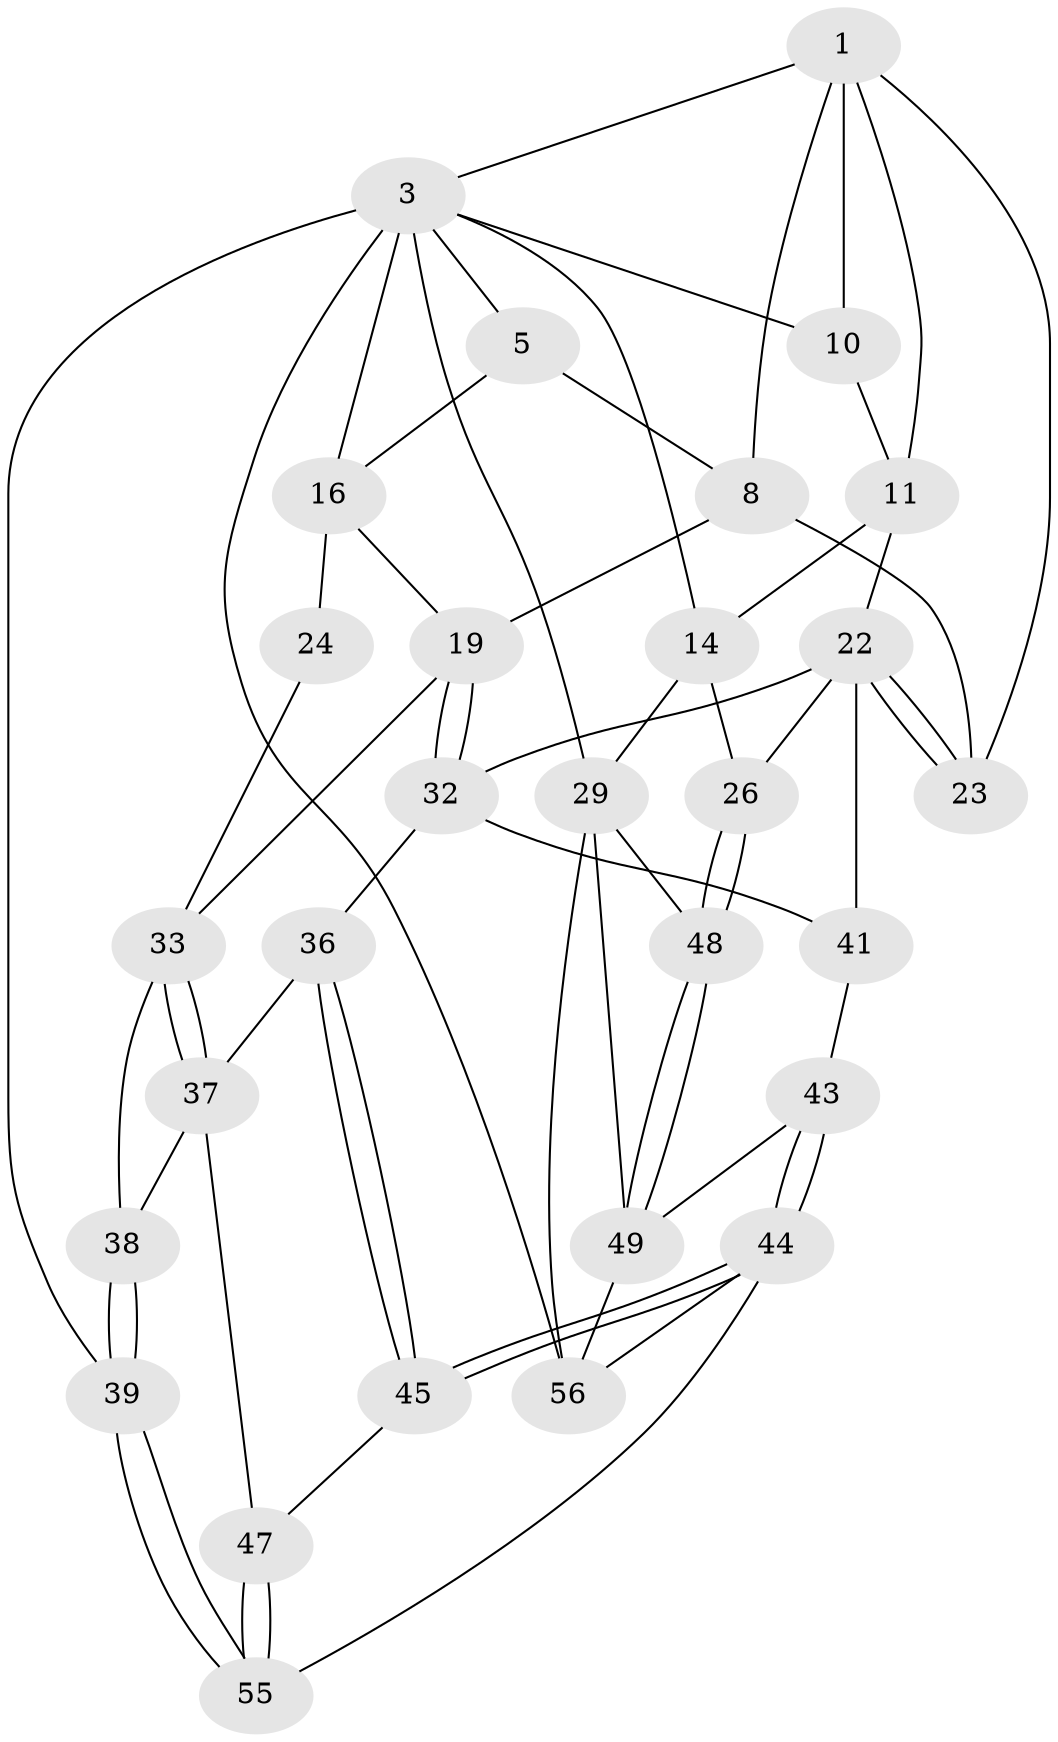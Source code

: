 // original degree distribution, {3: 0.034482758620689655, 4: 0.2413793103448276, 6: 0.20689655172413793, 5: 0.5172413793103449}
// Generated by graph-tools (version 1.1) at 2025/28/03/15/25 16:28:05]
// undirected, 29 vertices, 65 edges
graph export_dot {
graph [start="1"]
  node [color=gray90,style=filled];
  1 [pos="+0.693301706577256+0",super="+2+6"];
  3 [pos="+1+0",super="+57+4+12"];
  5 [pos="+0.2685799715886426+0",super="+9"];
  8 [pos="+0.49328848958225535+0.1285762519048845",super="+18"];
  10 [pos="+0.9111947660969335+0.07268406708599259"];
  11 [pos="+0.8062873249848911+0.14334556003188173",super="+15"];
  14 [pos="+0.9763656558372935+0.2757904890102396",super="+25"];
  16 [pos="+0.27775852594886213+0.14342549206683816",super="+17+21"];
  19 [pos="+0.29778123459995415+0.3742380483134197",super="+20"];
  22 [pos="+0.6459807098138863+0.35110213512067107",super="+27"];
  23 [pos="+0.6235835861471103+0.3197685055796722"];
  24 [pos="+0+0.2548966066805788"];
  26 [pos="+0.7174276306064781+0.5325001259722753"];
  29 [pos="+1+0.6923341330470335",super="+50"];
  32 [pos="+0.3789942424390568+0.4709231416972312",super="+35"];
  33 [pos="+0.2789036436766119+0.38296086048026357",super="+34"];
  36 [pos="+0.30882162059687984+0.6116128680896086"];
  37 [pos="+0.18387509284694106+0.559515514890974",super="+40"];
  38 [pos="+0+0.6866001353794209"];
  39 [pos="+0+1"];
  41 [pos="+0.3958706145292851+0.6521465527408187",super="+42"];
  43 [pos="+0.43888242299608077+0.8120157619931964"];
  44 [pos="+0.41845722464215634+0.8282168976380562",super="+53"];
  45 [pos="+0.2719998650382908+0.7735791417076738",super="+46"];
  47 [pos="+0.04996512678525637+0.7026879691400909"];
  48 [pos="+0.7180192162213869+0.5816925968585028"];
  49 [pos="+0.6078118721150423+0.8601074810385824",super="+52"];
  55 [pos="+0.24247013712641075+1"];
  56 [pos="+0.7579271844372545+0.9806546540863956",super="+58"];
  1 -- 10;
  1 -- 3;
  1 -- 8;
  1 -- 11;
  1 -- 23;
  3 -- 39 [weight=2];
  3 -- 56;
  3 -- 16;
  3 -- 5;
  3 -- 10;
  3 -- 29;
  3 -- 14;
  5 -- 8;
  5 -- 16;
  8 -- 19;
  8 -- 23;
  10 -- 11;
  11 -- 14;
  11 -- 22;
  14 -- 26;
  14 -- 29;
  16 -- 24 [weight=2];
  16 -- 19;
  19 -- 32;
  19 -- 32;
  19 -- 33;
  22 -- 23;
  22 -- 23;
  22 -- 32;
  22 -- 41 [weight=2];
  22 -- 26;
  24 -- 33;
  26 -- 48;
  26 -- 48;
  29 -- 48;
  29 -- 49;
  29 -- 56;
  32 -- 41;
  32 -- 36;
  33 -- 37;
  33 -- 37;
  33 -- 38;
  36 -- 37;
  36 -- 45;
  36 -- 45;
  37 -- 38;
  37 -- 47;
  38 -- 39;
  38 -- 39;
  39 -- 55;
  39 -- 55;
  41 -- 43;
  43 -- 44;
  43 -- 44;
  43 -- 49;
  44 -- 45 [weight=2];
  44 -- 45;
  44 -- 56;
  44 -- 55;
  45 -- 47;
  47 -- 55;
  47 -- 55;
  48 -- 49;
  48 -- 49;
  49 -- 56;
}
